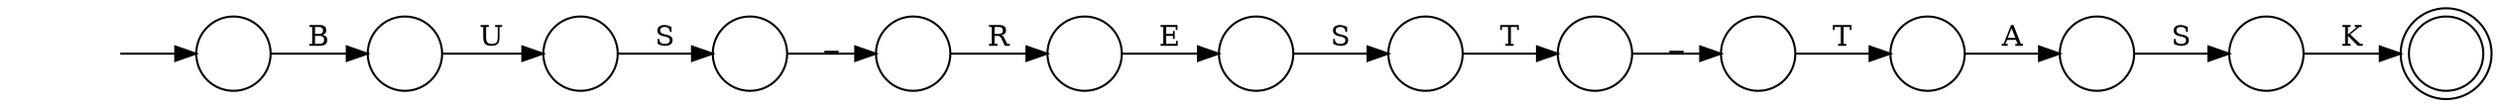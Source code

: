 digraph Automaton {
  rankdir = LR;
  0 [shape=doublecircle,label=""];
  1 [shape=circle,label=""];
  1 -> 0 [label="K"]
  2 [shape=circle,label=""];
  2 -> 7 [label="A"]
  3 [shape=circle,label=""];
  3 -> 8 [label="R"]
  4 [shape=circle,label=""];
  4 -> 6 [label="_"]
  5 [shape=circle,label=""];
  initial [shape=plaintext,label=""];
  initial -> 5
  5 -> 9 [label="B"]
  6 [shape=circle,label=""];
  6 -> 2 [label="T"]
  7 [shape=circle,label=""];
  7 -> 1 [label="S"]
  8 [shape=circle,label=""];
  8 -> 11 [label="E"]
  9 [shape=circle,label=""];
  9 -> 12 [label="U"]
  10 [shape=circle,label=""];
  10 -> 3 [label="_"]
  11 [shape=circle,label=""];
  11 -> 13 [label="S"]
  12 [shape=circle,label=""];
  12 -> 10 [label="S"]
  13 [shape=circle,label=""];
  13 -> 4 [label="T"]
}
